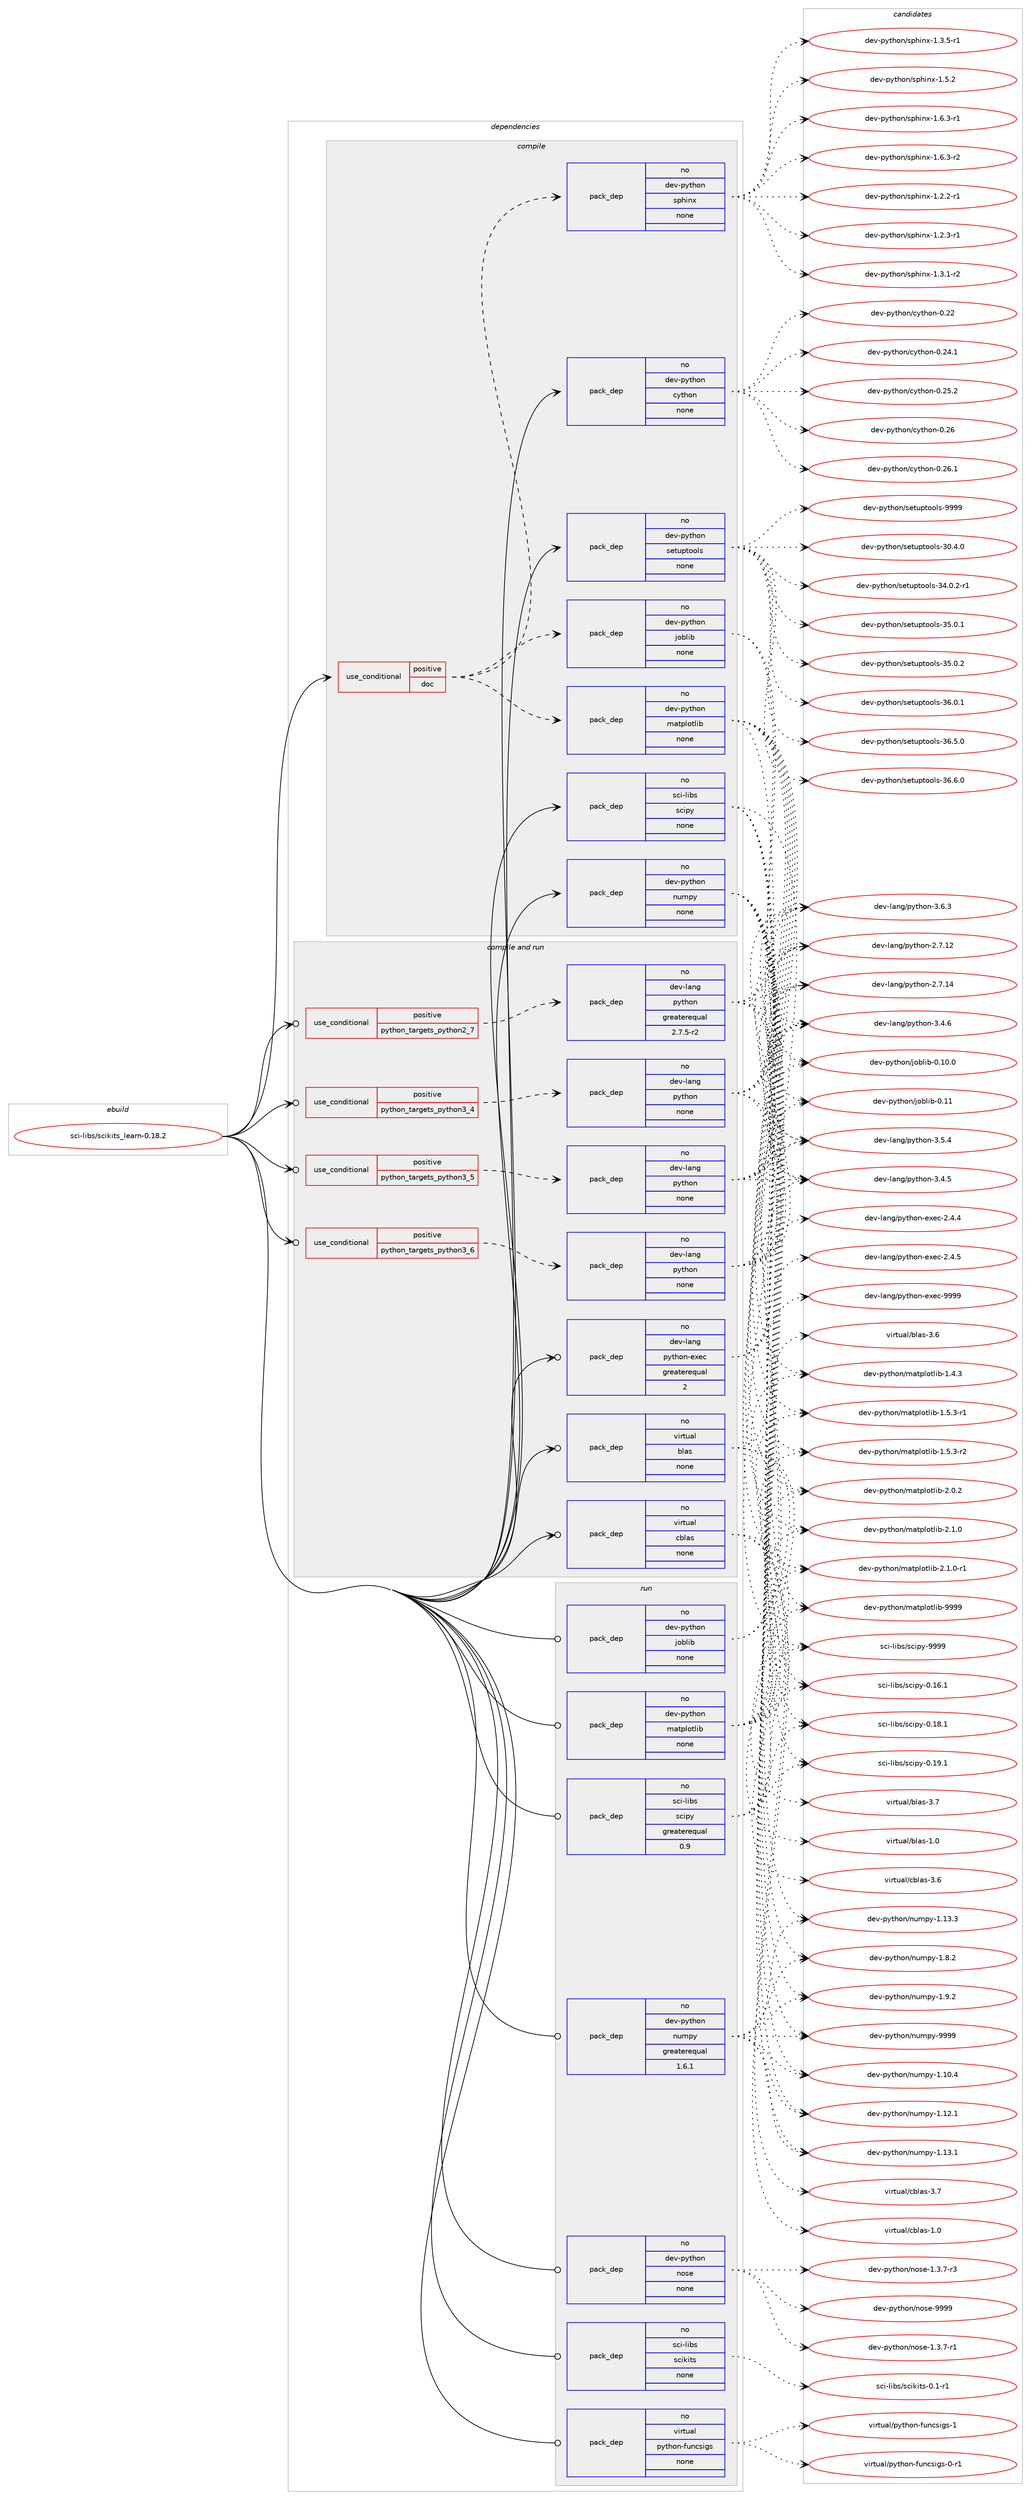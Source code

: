 digraph prolog {

# *************
# Graph options
# *************

newrank=true;
concentrate=true;
compound=true;
graph [rankdir=LR,fontname=Helvetica,fontsize=10,ranksep=1.5];#, ranksep=2.5, nodesep=0.2];
edge  [arrowhead=vee];
node  [fontname=Helvetica,fontsize=10];

# **********
# The ebuild
# **********

subgraph cluster_leftcol {
color=gray;
rank=same;
label=<<i>ebuild</i>>;
id [label="sci-libs/scikits_learn-0.18.2", color=red, width=4, href="../sci-libs/scikits_learn-0.18.2.svg"];
}

# ****************
# The dependencies
# ****************

subgraph cluster_midcol {
color=gray;
label=<<i>dependencies</i>>;
subgraph cluster_compile {
fillcolor="#eeeeee";
style=filled;
label=<<i>compile</i>>;
subgraph cond111072 {
dependency453761 [label=<<TABLE BORDER="0" CELLBORDER="1" CELLSPACING="0" CELLPADDING="4"><TR><TD ROWSPAN="3" CELLPADDING="10">use_conditional</TD></TR><TR><TD>positive</TD></TR><TR><TD>doc</TD></TR></TABLE>>, shape=none, color=red];
subgraph pack334762 {
dependency453762 [label=<<TABLE BORDER="0" CELLBORDER="1" CELLSPACING="0" CELLPADDING="4" WIDTH="220"><TR><TD ROWSPAN="6" CELLPADDING="30">pack_dep</TD></TR><TR><TD WIDTH="110">no</TD></TR><TR><TD>dev-python</TD></TR><TR><TD>joblib</TD></TR><TR><TD>none</TD></TR><TR><TD></TD></TR></TABLE>>, shape=none, color=blue];
}
dependency453761:e -> dependency453762:w [weight=20,style="dashed",arrowhead="vee"];
subgraph pack334763 {
dependency453763 [label=<<TABLE BORDER="0" CELLBORDER="1" CELLSPACING="0" CELLPADDING="4" WIDTH="220"><TR><TD ROWSPAN="6" CELLPADDING="30">pack_dep</TD></TR><TR><TD WIDTH="110">no</TD></TR><TR><TD>dev-python</TD></TR><TR><TD>matplotlib</TD></TR><TR><TD>none</TD></TR><TR><TD></TD></TR></TABLE>>, shape=none, color=blue];
}
dependency453761:e -> dependency453763:w [weight=20,style="dashed",arrowhead="vee"];
subgraph pack334764 {
dependency453764 [label=<<TABLE BORDER="0" CELLBORDER="1" CELLSPACING="0" CELLPADDING="4" WIDTH="220"><TR><TD ROWSPAN="6" CELLPADDING="30">pack_dep</TD></TR><TR><TD WIDTH="110">no</TD></TR><TR><TD>dev-python</TD></TR><TR><TD>sphinx</TD></TR><TR><TD>none</TD></TR><TR><TD></TD></TR></TABLE>>, shape=none, color=blue];
}
dependency453761:e -> dependency453764:w [weight=20,style="dashed",arrowhead="vee"];
}
id:e -> dependency453761:w [weight=20,style="solid",arrowhead="vee"];
subgraph pack334765 {
dependency453765 [label=<<TABLE BORDER="0" CELLBORDER="1" CELLSPACING="0" CELLPADDING="4" WIDTH="220"><TR><TD ROWSPAN="6" CELLPADDING="30">pack_dep</TD></TR><TR><TD WIDTH="110">no</TD></TR><TR><TD>dev-python</TD></TR><TR><TD>cython</TD></TR><TR><TD>none</TD></TR><TR><TD></TD></TR></TABLE>>, shape=none, color=blue];
}
id:e -> dependency453765:w [weight=20,style="solid",arrowhead="vee"];
subgraph pack334766 {
dependency453766 [label=<<TABLE BORDER="0" CELLBORDER="1" CELLSPACING="0" CELLPADDING="4" WIDTH="220"><TR><TD ROWSPAN="6" CELLPADDING="30">pack_dep</TD></TR><TR><TD WIDTH="110">no</TD></TR><TR><TD>dev-python</TD></TR><TR><TD>numpy</TD></TR><TR><TD>none</TD></TR><TR><TD></TD></TR></TABLE>>, shape=none, color=blue];
}
id:e -> dependency453766:w [weight=20,style="solid",arrowhead="vee"];
subgraph pack334767 {
dependency453767 [label=<<TABLE BORDER="0" CELLBORDER="1" CELLSPACING="0" CELLPADDING="4" WIDTH="220"><TR><TD ROWSPAN="6" CELLPADDING="30">pack_dep</TD></TR><TR><TD WIDTH="110">no</TD></TR><TR><TD>dev-python</TD></TR><TR><TD>setuptools</TD></TR><TR><TD>none</TD></TR><TR><TD></TD></TR></TABLE>>, shape=none, color=blue];
}
id:e -> dependency453767:w [weight=20,style="solid",arrowhead="vee"];
subgraph pack334768 {
dependency453768 [label=<<TABLE BORDER="0" CELLBORDER="1" CELLSPACING="0" CELLPADDING="4" WIDTH="220"><TR><TD ROWSPAN="6" CELLPADDING="30">pack_dep</TD></TR><TR><TD WIDTH="110">no</TD></TR><TR><TD>sci-libs</TD></TR><TR><TD>scipy</TD></TR><TR><TD>none</TD></TR><TR><TD></TD></TR></TABLE>>, shape=none, color=blue];
}
id:e -> dependency453768:w [weight=20,style="solid",arrowhead="vee"];
}
subgraph cluster_compileandrun {
fillcolor="#eeeeee";
style=filled;
label=<<i>compile and run</i>>;
subgraph cond111073 {
dependency453769 [label=<<TABLE BORDER="0" CELLBORDER="1" CELLSPACING="0" CELLPADDING="4"><TR><TD ROWSPAN="3" CELLPADDING="10">use_conditional</TD></TR><TR><TD>positive</TD></TR><TR><TD>python_targets_python2_7</TD></TR></TABLE>>, shape=none, color=red];
subgraph pack334769 {
dependency453770 [label=<<TABLE BORDER="0" CELLBORDER="1" CELLSPACING="0" CELLPADDING="4" WIDTH="220"><TR><TD ROWSPAN="6" CELLPADDING="30">pack_dep</TD></TR><TR><TD WIDTH="110">no</TD></TR><TR><TD>dev-lang</TD></TR><TR><TD>python</TD></TR><TR><TD>greaterequal</TD></TR><TR><TD>2.7.5-r2</TD></TR></TABLE>>, shape=none, color=blue];
}
dependency453769:e -> dependency453770:w [weight=20,style="dashed",arrowhead="vee"];
}
id:e -> dependency453769:w [weight=20,style="solid",arrowhead="odotvee"];
subgraph cond111074 {
dependency453771 [label=<<TABLE BORDER="0" CELLBORDER="1" CELLSPACING="0" CELLPADDING="4"><TR><TD ROWSPAN="3" CELLPADDING="10">use_conditional</TD></TR><TR><TD>positive</TD></TR><TR><TD>python_targets_python3_4</TD></TR></TABLE>>, shape=none, color=red];
subgraph pack334770 {
dependency453772 [label=<<TABLE BORDER="0" CELLBORDER="1" CELLSPACING="0" CELLPADDING="4" WIDTH="220"><TR><TD ROWSPAN="6" CELLPADDING="30">pack_dep</TD></TR><TR><TD WIDTH="110">no</TD></TR><TR><TD>dev-lang</TD></TR><TR><TD>python</TD></TR><TR><TD>none</TD></TR><TR><TD></TD></TR></TABLE>>, shape=none, color=blue];
}
dependency453771:e -> dependency453772:w [weight=20,style="dashed",arrowhead="vee"];
}
id:e -> dependency453771:w [weight=20,style="solid",arrowhead="odotvee"];
subgraph cond111075 {
dependency453773 [label=<<TABLE BORDER="0" CELLBORDER="1" CELLSPACING="0" CELLPADDING="4"><TR><TD ROWSPAN="3" CELLPADDING="10">use_conditional</TD></TR><TR><TD>positive</TD></TR><TR><TD>python_targets_python3_5</TD></TR></TABLE>>, shape=none, color=red];
subgraph pack334771 {
dependency453774 [label=<<TABLE BORDER="0" CELLBORDER="1" CELLSPACING="0" CELLPADDING="4" WIDTH="220"><TR><TD ROWSPAN="6" CELLPADDING="30">pack_dep</TD></TR><TR><TD WIDTH="110">no</TD></TR><TR><TD>dev-lang</TD></TR><TR><TD>python</TD></TR><TR><TD>none</TD></TR><TR><TD></TD></TR></TABLE>>, shape=none, color=blue];
}
dependency453773:e -> dependency453774:w [weight=20,style="dashed",arrowhead="vee"];
}
id:e -> dependency453773:w [weight=20,style="solid",arrowhead="odotvee"];
subgraph cond111076 {
dependency453775 [label=<<TABLE BORDER="0" CELLBORDER="1" CELLSPACING="0" CELLPADDING="4"><TR><TD ROWSPAN="3" CELLPADDING="10">use_conditional</TD></TR><TR><TD>positive</TD></TR><TR><TD>python_targets_python3_6</TD></TR></TABLE>>, shape=none, color=red];
subgraph pack334772 {
dependency453776 [label=<<TABLE BORDER="0" CELLBORDER="1" CELLSPACING="0" CELLPADDING="4" WIDTH="220"><TR><TD ROWSPAN="6" CELLPADDING="30">pack_dep</TD></TR><TR><TD WIDTH="110">no</TD></TR><TR><TD>dev-lang</TD></TR><TR><TD>python</TD></TR><TR><TD>none</TD></TR><TR><TD></TD></TR></TABLE>>, shape=none, color=blue];
}
dependency453775:e -> dependency453776:w [weight=20,style="dashed",arrowhead="vee"];
}
id:e -> dependency453775:w [weight=20,style="solid",arrowhead="odotvee"];
subgraph pack334773 {
dependency453777 [label=<<TABLE BORDER="0" CELLBORDER="1" CELLSPACING="0" CELLPADDING="4" WIDTH="220"><TR><TD ROWSPAN="6" CELLPADDING="30">pack_dep</TD></TR><TR><TD WIDTH="110">no</TD></TR><TR><TD>dev-lang</TD></TR><TR><TD>python-exec</TD></TR><TR><TD>greaterequal</TD></TR><TR><TD>2</TD></TR></TABLE>>, shape=none, color=blue];
}
id:e -> dependency453777:w [weight=20,style="solid",arrowhead="odotvee"];
subgraph pack334774 {
dependency453778 [label=<<TABLE BORDER="0" CELLBORDER="1" CELLSPACING="0" CELLPADDING="4" WIDTH="220"><TR><TD ROWSPAN="6" CELLPADDING="30">pack_dep</TD></TR><TR><TD WIDTH="110">no</TD></TR><TR><TD>virtual</TD></TR><TR><TD>blas</TD></TR><TR><TD>none</TD></TR><TR><TD></TD></TR></TABLE>>, shape=none, color=blue];
}
id:e -> dependency453778:w [weight=20,style="solid",arrowhead="odotvee"];
subgraph pack334775 {
dependency453779 [label=<<TABLE BORDER="0" CELLBORDER="1" CELLSPACING="0" CELLPADDING="4" WIDTH="220"><TR><TD ROWSPAN="6" CELLPADDING="30">pack_dep</TD></TR><TR><TD WIDTH="110">no</TD></TR><TR><TD>virtual</TD></TR><TR><TD>cblas</TD></TR><TR><TD>none</TD></TR><TR><TD></TD></TR></TABLE>>, shape=none, color=blue];
}
id:e -> dependency453779:w [weight=20,style="solid",arrowhead="odotvee"];
}
subgraph cluster_run {
fillcolor="#eeeeee";
style=filled;
label=<<i>run</i>>;
subgraph pack334776 {
dependency453780 [label=<<TABLE BORDER="0" CELLBORDER="1" CELLSPACING="0" CELLPADDING="4" WIDTH="220"><TR><TD ROWSPAN="6" CELLPADDING="30">pack_dep</TD></TR><TR><TD WIDTH="110">no</TD></TR><TR><TD>dev-python</TD></TR><TR><TD>joblib</TD></TR><TR><TD>none</TD></TR><TR><TD></TD></TR></TABLE>>, shape=none, color=blue];
}
id:e -> dependency453780:w [weight=20,style="solid",arrowhead="odot"];
subgraph pack334777 {
dependency453781 [label=<<TABLE BORDER="0" CELLBORDER="1" CELLSPACING="0" CELLPADDING="4" WIDTH="220"><TR><TD ROWSPAN="6" CELLPADDING="30">pack_dep</TD></TR><TR><TD WIDTH="110">no</TD></TR><TR><TD>dev-python</TD></TR><TR><TD>matplotlib</TD></TR><TR><TD>none</TD></TR><TR><TD></TD></TR></TABLE>>, shape=none, color=blue];
}
id:e -> dependency453781:w [weight=20,style="solid",arrowhead="odot"];
subgraph pack334778 {
dependency453782 [label=<<TABLE BORDER="0" CELLBORDER="1" CELLSPACING="0" CELLPADDING="4" WIDTH="220"><TR><TD ROWSPAN="6" CELLPADDING="30">pack_dep</TD></TR><TR><TD WIDTH="110">no</TD></TR><TR><TD>dev-python</TD></TR><TR><TD>nose</TD></TR><TR><TD>none</TD></TR><TR><TD></TD></TR></TABLE>>, shape=none, color=blue];
}
id:e -> dependency453782:w [weight=20,style="solid",arrowhead="odot"];
subgraph pack334779 {
dependency453783 [label=<<TABLE BORDER="0" CELLBORDER="1" CELLSPACING="0" CELLPADDING="4" WIDTH="220"><TR><TD ROWSPAN="6" CELLPADDING="30">pack_dep</TD></TR><TR><TD WIDTH="110">no</TD></TR><TR><TD>dev-python</TD></TR><TR><TD>numpy</TD></TR><TR><TD>greaterequal</TD></TR><TR><TD>1.6.1</TD></TR></TABLE>>, shape=none, color=blue];
}
id:e -> dependency453783:w [weight=20,style="solid",arrowhead="odot"];
subgraph pack334780 {
dependency453784 [label=<<TABLE BORDER="0" CELLBORDER="1" CELLSPACING="0" CELLPADDING="4" WIDTH="220"><TR><TD ROWSPAN="6" CELLPADDING="30">pack_dep</TD></TR><TR><TD WIDTH="110">no</TD></TR><TR><TD>sci-libs</TD></TR><TR><TD>scikits</TD></TR><TR><TD>none</TD></TR><TR><TD></TD></TR></TABLE>>, shape=none, color=blue];
}
id:e -> dependency453784:w [weight=20,style="solid",arrowhead="odot"];
subgraph pack334781 {
dependency453785 [label=<<TABLE BORDER="0" CELLBORDER="1" CELLSPACING="0" CELLPADDING="4" WIDTH="220"><TR><TD ROWSPAN="6" CELLPADDING="30">pack_dep</TD></TR><TR><TD WIDTH="110">no</TD></TR><TR><TD>sci-libs</TD></TR><TR><TD>scipy</TD></TR><TR><TD>greaterequal</TD></TR><TR><TD>0.9</TD></TR></TABLE>>, shape=none, color=blue];
}
id:e -> dependency453785:w [weight=20,style="solid",arrowhead="odot"];
subgraph pack334782 {
dependency453786 [label=<<TABLE BORDER="0" CELLBORDER="1" CELLSPACING="0" CELLPADDING="4" WIDTH="220"><TR><TD ROWSPAN="6" CELLPADDING="30">pack_dep</TD></TR><TR><TD WIDTH="110">no</TD></TR><TR><TD>virtual</TD></TR><TR><TD>python-funcsigs</TD></TR><TR><TD>none</TD></TR><TR><TD></TD></TR></TABLE>>, shape=none, color=blue];
}
id:e -> dependency453786:w [weight=20,style="solid",arrowhead="odot"];
}
}

# **************
# The candidates
# **************

subgraph cluster_choices {
rank=same;
color=gray;
label=<<i>candidates</i>>;

subgraph choice334762 {
color=black;
nodesep=1;
choice1001011184511212111610411111047106111981081059845484649484648 [label="dev-python/joblib-0.10.0", color=red, width=4,href="../dev-python/joblib-0.10.0.svg"];
choice100101118451121211161041111104710611198108105984548464949 [label="dev-python/joblib-0.11", color=red, width=4,href="../dev-python/joblib-0.11.svg"];
dependency453762:e -> choice1001011184511212111610411111047106111981081059845484649484648:w [style=dotted,weight="100"];
dependency453762:e -> choice100101118451121211161041111104710611198108105984548464949:w [style=dotted,weight="100"];
}
subgraph choice334763 {
color=black;
nodesep=1;
choice10010111845112121116104111110471099711611210811111610810598454946524651 [label="dev-python/matplotlib-1.4.3", color=red, width=4,href="../dev-python/matplotlib-1.4.3.svg"];
choice100101118451121211161041111104710997116112108111116108105984549465346514511449 [label="dev-python/matplotlib-1.5.3-r1", color=red, width=4,href="../dev-python/matplotlib-1.5.3-r1.svg"];
choice100101118451121211161041111104710997116112108111116108105984549465346514511450 [label="dev-python/matplotlib-1.5.3-r2", color=red, width=4,href="../dev-python/matplotlib-1.5.3-r2.svg"];
choice10010111845112121116104111110471099711611210811111610810598455046484650 [label="dev-python/matplotlib-2.0.2", color=red, width=4,href="../dev-python/matplotlib-2.0.2.svg"];
choice10010111845112121116104111110471099711611210811111610810598455046494648 [label="dev-python/matplotlib-2.1.0", color=red, width=4,href="../dev-python/matplotlib-2.1.0.svg"];
choice100101118451121211161041111104710997116112108111116108105984550464946484511449 [label="dev-python/matplotlib-2.1.0-r1", color=red, width=4,href="../dev-python/matplotlib-2.1.0-r1.svg"];
choice100101118451121211161041111104710997116112108111116108105984557575757 [label="dev-python/matplotlib-9999", color=red, width=4,href="../dev-python/matplotlib-9999.svg"];
dependency453763:e -> choice10010111845112121116104111110471099711611210811111610810598454946524651:w [style=dotted,weight="100"];
dependency453763:e -> choice100101118451121211161041111104710997116112108111116108105984549465346514511449:w [style=dotted,weight="100"];
dependency453763:e -> choice100101118451121211161041111104710997116112108111116108105984549465346514511450:w [style=dotted,weight="100"];
dependency453763:e -> choice10010111845112121116104111110471099711611210811111610810598455046484650:w [style=dotted,weight="100"];
dependency453763:e -> choice10010111845112121116104111110471099711611210811111610810598455046494648:w [style=dotted,weight="100"];
dependency453763:e -> choice100101118451121211161041111104710997116112108111116108105984550464946484511449:w [style=dotted,weight="100"];
dependency453763:e -> choice100101118451121211161041111104710997116112108111116108105984557575757:w [style=dotted,weight="100"];
}
subgraph choice334764 {
color=black;
nodesep=1;
choice10010111845112121116104111110471151121041051101204549465046504511449 [label="dev-python/sphinx-1.2.2-r1", color=red, width=4,href="../dev-python/sphinx-1.2.2-r1.svg"];
choice10010111845112121116104111110471151121041051101204549465046514511449 [label="dev-python/sphinx-1.2.3-r1", color=red, width=4,href="../dev-python/sphinx-1.2.3-r1.svg"];
choice10010111845112121116104111110471151121041051101204549465146494511450 [label="dev-python/sphinx-1.3.1-r2", color=red, width=4,href="../dev-python/sphinx-1.3.1-r2.svg"];
choice10010111845112121116104111110471151121041051101204549465146534511449 [label="dev-python/sphinx-1.3.5-r1", color=red, width=4,href="../dev-python/sphinx-1.3.5-r1.svg"];
choice1001011184511212111610411111047115112104105110120454946534650 [label="dev-python/sphinx-1.5.2", color=red, width=4,href="../dev-python/sphinx-1.5.2.svg"];
choice10010111845112121116104111110471151121041051101204549465446514511449 [label="dev-python/sphinx-1.6.3-r1", color=red, width=4,href="../dev-python/sphinx-1.6.3-r1.svg"];
choice10010111845112121116104111110471151121041051101204549465446514511450 [label="dev-python/sphinx-1.6.3-r2", color=red, width=4,href="../dev-python/sphinx-1.6.3-r2.svg"];
dependency453764:e -> choice10010111845112121116104111110471151121041051101204549465046504511449:w [style=dotted,weight="100"];
dependency453764:e -> choice10010111845112121116104111110471151121041051101204549465046514511449:w [style=dotted,weight="100"];
dependency453764:e -> choice10010111845112121116104111110471151121041051101204549465146494511450:w [style=dotted,weight="100"];
dependency453764:e -> choice10010111845112121116104111110471151121041051101204549465146534511449:w [style=dotted,weight="100"];
dependency453764:e -> choice1001011184511212111610411111047115112104105110120454946534650:w [style=dotted,weight="100"];
dependency453764:e -> choice10010111845112121116104111110471151121041051101204549465446514511449:w [style=dotted,weight="100"];
dependency453764:e -> choice10010111845112121116104111110471151121041051101204549465446514511450:w [style=dotted,weight="100"];
}
subgraph choice334765 {
color=black;
nodesep=1;
choice1001011184511212111610411111047991211161041111104548465050 [label="dev-python/cython-0.22", color=red, width=4,href="../dev-python/cython-0.22.svg"];
choice10010111845112121116104111110479912111610411111045484650524649 [label="dev-python/cython-0.24.1", color=red, width=4,href="../dev-python/cython-0.24.1.svg"];
choice10010111845112121116104111110479912111610411111045484650534650 [label="dev-python/cython-0.25.2", color=red, width=4,href="../dev-python/cython-0.25.2.svg"];
choice1001011184511212111610411111047991211161041111104548465054 [label="dev-python/cython-0.26", color=red, width=4,href="../dev-python/cython-0.26.svg"];
choice10010111845112121116104111110479912111610411111045484650544649 [label="dev-python/cython-0.26.1", color=red, width=4,href="../dev-python/cython-0.26.1.svg"];
dependency453765:e -> choice1001011184511212111610411111047991211161041111104548465050:w [style=dotted,weight="100"];
dependency453765:e -> choice10010111845112121116104111110479912111610411111045484650524649:w [style=dotted,weight="100"];
dependency453765:e -> choice10010111845112121116104111110479912111610411111045484650534650:w [style=dotted,weight="100"];
dependency453765:e -> choice1001011184511212111610411111047991211161041111104548465054:w [style=dotted,weight="100"];
dependency453765:e -> choice10010111845112121116104111110479912111610411111045484650544649:w [style=dotted,weight="100"];
}
subgraph choice334766 {
color=black;
nodesep=1;
choice100101118451121211161041111104711011710911212145494649484652 [label="dev-python/numpy-1.10.4", color=red, width=4,href="../dev-python/numpy-1.10.4.svg"];
choice100101118451121211161041111104711011710911212145494649504649 [label="dev-python/numpy-1.12.1", color=red, width=4,href="../dev-python/numpy-1.12.1.svg"];
choice100101118451121211161041111104711011710911212145494649514649 [label="dev-python/numpy-1.13.1", color=red, width=4,href="../dev-python/numpy-1.13.1.svg"];
choice100101118451121211161041111104711011710911212145494649514651 [label="dev-python/numpy-1.13.3", color=red, width=4,href="../dev-python/numpy-1.13.3.svg"];
choice1001011184511212111610411111047110117109112121454946564650 [label="dev-python/numpy-1.8.2", color=red, width=4,href="../dev-python/numpy-1.8.2.svg"];
choice1001011184511212111610411111047110117109112121454946574650 [label="dev-python/numpy-1.9.2", color=red, width=4,href="../dev-python/numpy-1.9.2.svg"];
choice10010111845112121116104111110471101171091121214557575757 [label="dev-python/numpy-9999", color=red, width=4,href="../dev-python/numpy-9999.svg"];
dependency453766:e -> choice100101118451121211161041111104711011710911212145494649484652:w [style=dotted,weight="100"];
dependency453766:e -> choice100101118451121211161041111104711011710911212145494649504649:w [style=dotted,weight="100"];
dependency453766:e -> choice100101118451121211161041111104711011710911212145494649514649:w [style=dotted,weight="100"];
dependency453766:e -> choice100101118451121211161041111104711011710911212145494649514651:w [style=dotted,weight="100"];
dependency453766:e -> choice1001011184511212111610411111047110117109112121454946564650:w [style=dotted,weight="100"];
dependency453766:e -> choice1001011184511212111610411111047110117109112121454946574650:w [style=dotted,weight="100"];
dependency453766:e -> choice10010111845112121116104111110471101171091121214557575757:w [style=dotted,weight="100"];
}
subgraph choice334767 {
color=black;
nodesep=1;
choice100101118451121211161041111104711510111611711211611111110811545514846524648 [label="dev-python/setuptools-30.4.0", color=red, width=4,href="../dev-python/setuptools-30.4.0.svg"];
choice1001011184511212111610411111047115101116117112116111111108115455152464846504511449 [label="dev-python/setuptools-34.0.2-r1", color=red, width=4,href="../dev-python/setuptools-34.0.2-r1.svg"];
choice100101118451121211161041111104711510111611711211611111110811545515346484649 [label="dev-python/setuptools-35.0.1", color=red, width=4,href="../dev-python/setuptools-35.0.1.svg"];
choice100101118451121211161041111104711510111611711211611111110811545515346484650 [label="dev-python/setuptools-35.0.2", color=red, width=4,href="../dev-python/setuptools-35.0.2.svg"];
choice100101118451121211161041111104711510111611711211611111110811545515446484649 [label="dev-python/setuptools-36.0.1", color=red, width=4,href="../dev-python/setuptools-36.0.1.svg"];
choice100101118451121211161041111104711510111611711211611111110811545515446534648 [label="dev-python/setuptools-36.5.0", color=red, width=4,href="../dev-python/setuptools-36.5.0.svg"];
choice100101118451121211161041111104711510111611711211611111110811545515446544648 [label="dev-python/setuptools-36.6.0", color=red, width=4,href="../dev-python/setuptools-36.6.0.svg"];
choice10010111845112121116104111110471151011161171121161111111081154557575757 [label="dev-python/setuptools-9999", color=red, width=4,href="../dev-python/setuptools-9999.svg"];
dependency453767:e -> choice100101118451121211161041111104711510111611711211611111110811545514846524648:w [style=dotted,weight="100"];
dependency453767:e -> choice1001011184511212111610411111047115101116117112116111111108115455152464846504511449:w [style=dotted,weight="100"];
dependency453767:e -> choice100101118451121211161041111104711510111611711211611111110811545515346484649:w [style=dotted,weight="100"];
dependency453767:e -> choice100101118451121211161041111104711510111611711211611111110811545515346484650:w [style=dotted,weight="100"];
dependency453767:e -> choice100101118451121211161041111104711510111611711211611111110811545515446484649:w [style=dotted,weight="100"];
dependency453767:e -> choice100101118451121211161041111104711510111611711211611111110811545515446534648:w [style=dotted,weight="100"];
dependency453767:e -> choice100101118451121211161041111104711510111611711211611111110811545515446544648:w [style=dotted,weight="100"];
dependency453767:e -> choice10010111845112121116104111110471151011161171121161111111081154557575757:w [style=dotted,weight="100"];
}
subgraph choice334768 {
color=black;
nodesep=1;
choice115991054510810598115471159910511212145484649544649 [label="sci-libs/scipy-0.16.1", color=red, width=4,href="../sci-libs/scipy-0.16.1.svg"];
choice115991054510810598115471159910511212145484649564649 [label="sci-libs/scipy-0.18.1", color=red, width=4,href="../sci-libs/scipy-0.18.1.svg"];
choice115991054510810598115471159910511212145484649574649 [label="sci-libs/scipy-0.19.1", color=red, width=4,href="../sci-libs/scipy-0.19.1.svg"];
choice11599105451081059811547115991051121214557575757 [label="sci-libs/scipy-9999", color=red, width=4,href="../sci-libs/scipy-9999.svg"];
dependency453768:e -> choice115991054510810598115471159910511212145484649544649:w [style=dotted,weight="100"];
dependency453768:e -> choice115991054510810598115471159910511212145484649564649:w [style=dotted,weight="100"];
dependency453768:e -> choice115991054510810598115471159910511212145484649574649:w [style=dotted,weight="100"];
dependency453768:e -> choice11599105451081059811547115991051121214557575757:w [style=dotted,weight="100"];
}
subgraph choice334769 {
color=black;
nodesep=1;
choice10010111845108971101034711212111610411111045504655464950 [label="dev-lang/python-2.7.12", color=red, width=4,href="../dev-lang/python-2.7.12.svg"];
choice10010111845108971101034711212111610411111045504655464952 [label="dev-lang/python-2.7.14", color=red, width=4,href="../dev-lang/python-2.7.14.svg"];
choice100101118451089711010347112121116104111110455146524653 [label="dev-lang/python-3.4.5", color=red, width=4,href="../dev-lang/python-3.4.5.svg"];
choice100101118451089711010347112121116104111110455146524654 [label="dev-lang/python-3.4.6", color=red, width=4,href="../dev-lang/python-3.4.6.svg"];
choice100101118451089711010347112121116104111110455146534652 [label="dev-lang/python-3.5.4", color=red, width=4,href="../dev-lang/python-3.5.4.svg"];
choice100101118451089711010347112121116104111110455146544651 [label="dev-lang/python-3.6.3", color=red, width=4,href="../dev-lang/python-3.6.3.svg"];
dependency453770:e -> choice10010111845108971101034711212111610411111045504655464950:w [style=dotted,weight="100"];
dependency453770:e -> choice10010111845108971101034711212111610411111045504655464952:w [style=dotted,weight="100"];
dependency453770:e -> choice100101118451089711010347112121116104111110455146524653:w [style=dotted,weight="100"];
dependency453770:e -> choice100101118451089711010347112121116104111110455146524654:w [style=dotted,weight="100"];
dependency453770:e -> choice100101118451089711010347112121116104111110455146534652:w [style=dotted,weight="100"];
dependency453770:e -> choice100101118451089711010347112121116104111110455146544651:w [style=dotted,weight="100"];
}
subgraph choice334770 {
color=black;
nodesep=1;
choice10010111845108971101034711212111610411111045504655464950 [label="dev-lang/python-2.7.12", color=red, width=4,href="../dev-lang/python-2.7.12.svg"];
choice10010111845108971101034711212111610411111045504655464952 [label="dev-lang/python-2.7.14", color=red, width=4,href="../dev-lang/python-2.7.14.svg"];
choice100101118451089711010347112121116104111110455146524653 [label="dev-lang/python-3.4.5", color=red, width=4,href="../dev-lang/python-3.4.5.svg"];
choice100101118451089711010347112121116104111110455146524654 [label="dev-lang/python-3.4.6", color=red, width=4,href="../dev-lang/python-3.4.6.svg"];
choice100101118451089711010347112121116104111110455146534652 [label="dev-lang/python-3.5.4", color=red, width=4,href="../dev-lang/python-3.5.4.svg"];
choice100101118451089711010347112121116104111110455146544651 [label="dev-lang/python-3.6.3", color=red, width=4,href="../dev-lang/python-3.6.3.svg"];
dependency453772:e -> choice10010111845108971101034711212111610411111045504655464950:w [style=dotted,weight="100"];
dependency453772:e -> choice10010111845108971101034711212111610411111045504655464952:w [style=dotted,weight="100"];
dependency453772:e -> choice100101118451089711010347112121116104111110455146524653:w [style=dotted,weight="100"];
dependency453772:e -> choice100101118451089711010347112121116104111110455146524654:w [style=dotted,weight="100"];
dependency453772:e -> choice100101118451089711010347112121116104111110455146534652:w [style=dotted,weight="100"];
dependency453772:e -> choice100101118451089711010347112121116104111110455146544651:w [style=dotted,weight="100"];
}
subgraph choice334771 {
color=black;
nodesep=1;
choice10010111845108971101034711212111610411111045504655464950 [label="dev-lang/python-2.7.12", color=red, width=4,href="../dev-lang/python-2.7.12.svg"];
choice10010111845108971101034711212111610411111045504655464952 [label="dev-lang/python-2.7.14", color=red, width=4,href="../dev-lang/python-2.7.14.svg"];
choice100101118451089711010347112121116104111110455146524653 [label="dev-lang/python-3.4.5", color=red, width=4,href="../dev-lang/python-3.4.5.svg"];
choice100101118451089711010347112121116104111110455146524654 [label="dev-lang/python-3.4.6", color=red, width=4,href="../dev-lang/python-3.4.6.svg"];
choice100101118451089711010347112121116104111110455146534652 [label="dev-lang/python-3.5.4", color=red, width=4,href="../dev-lang/python-3.5.4.svg"];
choice100101118451089711010347112121116104111110455146544651 [label="dev-lang/python-3.6.3", color=red, width=4,href="../dev-lang/python-3.6.3.svg"];
dependency453774:e -> choice10010111845108971101034711212111610411111045504655464950:w [style=dotted,weight="100"];
dependency453774:e -> choice10010111845108971101034711212111610411111045504655464952:w [style=dotted,weight="100"];
dependency453774:e -> choice100101118451089711010347112121116104111110455146524653:w [style=dotted,weight="100"];
dependency453774:e -> choice100101118451089711010347112121116104111110455146524654:w [style=dotted,weight="100"];
dependency453774:e -> choice100101118451089711010347112121116104111110455146534652:w [style=dotted,weight="100"];
dependency453774:e -> choice100101118451089711010347112121116104111110455146544651:w [style=dotted,weight="100"];
}
subgraph choice334772 {
color=black;
nodesep=1;
choice10010111845108971101034711212111610411111045504655464950 [label="dev-lang/python-2.7.12", color=red, width=4,href="../dev-lang/python-2.7.12.svg"];
choice10010111845108971101034711212111610411111045504655464952 [label="dev-lang/python-2.7.14", color=red, width=4,href="../dev-lang/python-2.7.14.svg"];
choice100101118451089711010347112121116104111110455146524653 [label="dev-lang/python-3.4.5", color=red, width=4,href="../dev-lang/python-3.4.5.svg"];
choice100101118451089711010347112121116104111110455146524654 [label="dev-lang/python-3.4.6", color=red, width=4,href="../dev-lang/python-3.4.6.svg"];
choice100101118451089711010347112121116104111110455146534652 [label="dev-lang/python-3.5.4", color=red, width=4,href="../dev-lang/python-3.5.4.svg"];
choice100101118451089711010347112121116104111110455146544651 [label="dev-lang/python-3.6.3", color=red, width=4,href="../dev-lang/python-3.6.3.svg"];
dependency453776:e -> choice10010111845108971101034711212111610411111045504655464950:w [style=dotted,weight="100"];
dependency453776:e -> choice10010111845108971101034711212111610411111045504655464952:w [style=dotted,weight="100"];
dependency453776:e -> choice100101118451089711010347112121116104111110455146524653:w [style=dotted,weight="100"];
dependency453776:e -> choice100101118451089711010347112121116104111110455146524654:w [style=dotted,weight="100"];
dependency453776:e -> choice100101118451089711010347112121116104111110455146534652:w [style=dotted,weight="100"];
dependency453776:e -> choice100101118451089711010347112121116104111110455146544651:w [style=dotted,weight="100"];
}
subgraph choice334773 {
color=black;
nodesep=1;
choice1001011184510897110103471121211161041111104510112010199455046524652 [label="dev-lang/python-exec-2.4.4", color=red, width=4,href="../dev-lang/python-exec-2.4.4.svg"];
choice1001011184510897110103471121211161041111104510112010199455046524653 [label="dev-lang/python-exec-2.4.5", color=red, width=4,href="../dev-lang/python-exec-2.4.5.svg"];
choice10010111845108971101034711212111610411111045101120101994557575757 [label="dev-lang/python-exec-9999", color=red, width=4,href="../dev-lang/python-exec-9999.svg"];
dependency453777:e -> choice1001011184510897110103471121211161041111104510112010199455046524652:w [style=dotted,weight="100"];
dependency453777:e -> choice1001011184510897110103471121211161041111104510112010199455046524653:w [style=dotted,weight="100"];
dependency453777:e -> choice10010111845108971101034711212111610411111045101120101994557575757:w [style=dotted,weight="100"];
}
subgraph choice334774 {
color=black;
nodesep=1;
choice1181051141161179710847981089711545494648 [label="virtual/blas-1.0", color=red, width=4,href="../virtual/blas-1.0.svg"];
choice1181051141161179710847981089711545514654 [label="virtual/blas-3.6", color=red, width=4,href="../virtual/blas-3.6.svg"];
choice1181051141161179710847981089711545514655 [label="virtual/blas-3.7", color=red, width=4,href="../virtual/blas-3.7.svg"];
dependency453778:e -> choice1181051141161179710847981089711545494648:w [style=dotted,weight="100"];
dependency453778:e -> choice1181051141161179710847981089711545514654:w [style=dotted,weight="100"];
dependency453778:e -> choice1181051141161179710847981089711545514655:w [style=dotted,weight="100"];
}
subgraph choice334775 {
color=black;
nodesep=1;
choice118105114116117971084799981089711545494648 [label="virtual/cblas-1.0", color=red, width=4,href="../virtual/cblas-1.0.svg"];
choice118105114116117971084799981089711545514654 [label="virtual/cblas-3.6", color=red, width=4,href="../virtual/cblas-3.6.svg"];
choice118105114116117971084799981089711545514655 [label="virtual/cblas-3.7", color=red, width=4,href="../virtual/cblas-3.7.svg"];
dependency453779:e -> choice118105114116117971084799981089711545494648:w [style=dotted,weight="100"];
dependency453779:e -> choice118105114116117971084799981089711545514654:w [style=dotted,weight="100"];
dependency453779:e -> choice118105114116117971084799981089711545514655:w [style=dotted,weight="100"];
}
subgraph choice334776 {
color=black;
nodesep=1;
choice1001011184511212111610411111047106111981081059845484649484648 [label="dev-python/joblib-0.10.0", color=red, width=4,href="../dev-python/joblib-0.10.0.svg"];
choice100101118451121211161041111104710611198108105984548464949 [label="dev-python/joblib-0.11", color=red, width=4,href="../dev-python/joblib-0.11.svg"];
dependency453780:e -> choice1001011184511212111610411111047106111981081059845484649484648:w [style=dotted,weight="100"];
dependency453780:e -> choice100101118451121211161041111104710611198108105984548464949:w [style=dotted,weight="100"];
}
subgraph choice334777 {
color=black;
nodesep=1;
choice10010111845112121116104111110471099711611210811111610810598454946524651 [label="dev-python/matplotlib-1.4.3", color=red, width=4,href="../dev-python/matplotlib-1.4.3.svg"];
choice100101118451121211161041111104710997116112108111116108105984549465346514511449 [label="dev-python/matplotlib-1.5.3-r1", color=red, width=4,href="../dev-python/matplotlib-1.5.3-r1.svg"];
choice100101118451121211161041111104710997116112108111116108105984549465346514511450 [label="dev-python/matplotlib-1.5.3-r2", color=red, width=4,href="../dev-python/matplotlib-1.5.3-r2.svg"];
choice10010111845112121116104111110471099711611210811111610810598455046484650 [label="dev-python/matplotlib-2.0.2", color=red, width=4,href="../dev-python/matplotlib-2.0.2.svg"];
choice10010111845112121116104111110471099711611210811111610810598455046494648 [label="dev-python/matplotlib-2.1.0", color=red, width=4,href="../dev-python/matplotlib-2.1.0.svg"];
choice100101118451121211161041111104710997116112108111116108105984550464946484511449 [label="dev-python/matplotlib-2.1.0-r1", color=red, width=4,href="../dev-python/matplotlib-2.1.0-r1.svg"];
choice100101118451121211161041111104710997116112108111116108105984557575757 [label="dev-python/matplotlib-9999", color=red, width=4,href="../dev-python/matplotlib-9999.svg"];
dependency453781:e -> choice10010111845112121116104111110471099711611210811111610810598454946524651:w [style=dotted,weight="100"];
dependency453781:e -> choice100101118451121211161041111104710997116112108111116108105984549465346514511449:w [style=dotted,weight="100"];
dependency453781:e -> choice100101118451121211161041111104710997116112108111116108105984549465346514511450:w [style=dotted,weight="100"];
dependency453781:e -> choice10010111845112121116104111110471099711611210811111610810598455046484650:w [style=dotted,weight="100"];
dependency453781:e -> choice10010111845112121116104111110471099711611210811111610810598455046494648:w [style=dotted,weight="100"];
dependency453781:e -> choice100101118451121211161041111104710997116112108111116108105984550464946484511449:w [style=dotted,weight="100"];
dependency453781:e -> choice100101118451121211161041111104710997116112108111116108105984557575757:w [style=dotted,weight="100"];
}
subgraph choice334778 {
color=black;
nodesep=1;
choice10010111845112121116104111110471101111151014549465146554511449 [label="dev-python/nose-1.3.7-r1", color=red, width=4,href="../dev-python/nose-1.3.7-r1.svg"];
choice10010111845112121116104111110471101111151014549465146554511451 [label="dev-python/nose-1.3.7-r3", color=red, width=4,href="../dev-python/nose-1.3.7-r3.svg"];
choice10010111845112121116104111110471101111151014557575757 [label="dev-python/nose-9999", color=red, width=4,href="../dev-python/nose-9999.svg"];
dependency453782:e -> choice10010111845112121116104111110471101111151014549465146554511449:w [style=dotted,weight="100"];
dependency453782:e -> choice10010111845112121116104111110471101111151014549465146554511451:w [style=dotted,weight="100"];
dependency453782:e -> choice10010111845112121116104111110471101111151014557575757:w [style=dotted,weight="100"];
}
subgraph choice334779 {
color=black;
nodesep=1;
choice100101118451121211161041111104711011710911212145494649484652 [label="dev-python/numpy-1.10.4", color=red, width=4,href="../dev-python/numpy-1.10.4.svg"];
choice100101118451121211161041111104711011710911212145494649504649 [label="dev-python/numpy-1.12.1", color=red, width=4,href="../dev-python/numpy-1.12.1.svg"];
choice100101118451121211161041111104711011710911212145494649514649 [label="dev-python/numpy-1.13.1", color=red, width=4,href="../dev-python/numpy-1.13.1.svg"];
choice100101118451121211161041111104711011710911212145494649514651 [label="dev-python/numpy-1.13.3", color=red, width=4,href="../dev-python/numpy-1.13.3.svg"];
choice1001011184511212111610411111047110117109112121454946564650 [label="dev-python/numpy-1.8.2", color=red, width=4,href="../dev-python/numpy-1.8.2.svg"];
choice1001011184511212111610411111047110117109112121454946574650 [label="dev-python/numpy-1.9.2", color=red, width=4,href="../dev-python/numpy-1.9.2.svg"];
choice10010111845112121116104111110471101171091121214557575757 [label="dev-python/numpy-9999", color=red, width=4,href="../dev-python/numpy-9999.svg"];
dependency453783:e -> choice100101118451121211161041111104711011710911212145494649484652:w [style=dotted,weight="100"];
dependency453783:e -> choice100101118451121211161041111104711011710911212145494649504649:w [style=dotted,weight="100"];
dependency453783:e -> choice100101118451121211161041111104711011710911212145494649514649:w [style=dotted,weight="100"];
dependency453783:e -> choice100101118451121211161041111104711011710911212145494649514651:w [style=dotted,weight="100"];
dependency453783:e -> choice1001011184511212111610411111047110117109112121454946564650:w [style=dotted,weight="100"];
dependency453783:e -> choice1001011184511212111610411111047110117109112121454946574650:w [style=dotted,weight="100"];
dependency453783:e -> choice10010111845112121116104111110471101171091121214557575757:w [style=dotted,weight="100"];
}
subgraph choice334780 {
color=black;
nodesep=1;
choice1159910545108105981154711599105107105116115454846494511449 [label="sci-libs/scikits-0.1-r1", color=red, width=4,href="../sci-libs/scikits-0.1-r1.svg"];
dependency453784:e -> choice1159910545108105981154711599105107105116115454846494511449:w [style=dotted,weight="100"];
}
subgraph choice334781 {
color=black;
nodesep=1;
choice115991054510810598115471159910511212145484649544649 [label="sci-libs/scipy-0.16.1", color=red, width=4,href="../sci-libs/scipy-0.16.1.svg"];
choice115991054510810598115471159910511212145484649564649 [label="sci-libs/scipy-0.18.1", color=red, width=4,href="../sci-libs/scipy-0.18.1.svg"];
choice115991054510810598115471159910511212145484649574649 [label="sci-libs/scipy-0.19.1", color=red, width=4,href="../sci-libs/scipy-0.19.1.svg"];
choice11599105451081059811547115991051121214557575757 [label="sci-libs/scipy-9999", color=red, width=4,href="../sci-libs/scipy-9999.svg"];
dependency453785:e -> choice115991054510810598115471159910511212145484649544649:w [style=dotted,weight="100"];
dependency453785:e -> choice115991054510810598115471159910511212145484649564649:w [style=dotted,weight="100"];
dependency453785:e -> choice115991054510810598115471159910511212145484649574649:w [style=dotted,weight="100"];
dependency453785:e -> choice11599105451081059811547115991051121214557575757:w [style=dotted,weight="100"];
}
subgraph choice334782 {
color=black;
nodesep=1;
choice1181051141161179710847112121116104111110451021171109911510510311545484511449 [label="virtual/python-funcsigs-0-r1", color=red, width=4,href="../virtual/python-funcsigs-0-r1.svg"];
choice118105114116117971084711212111610411111045102117110991151051031154549 [label="virtual/python-funcsigs-1", color=red, width=4,href="../virtual/python-funcsigs-1.svg"];
dependency453786:e -> choice1181051141161179710847112121116104111110451021171109911510510311545484511449:w [style=dotted,weight="100"];
dependency453786:e -> choice118105114116117971084711212111610411111045102117110991151051031154549:w [style=dotted,weight="100"];
}
}

}
